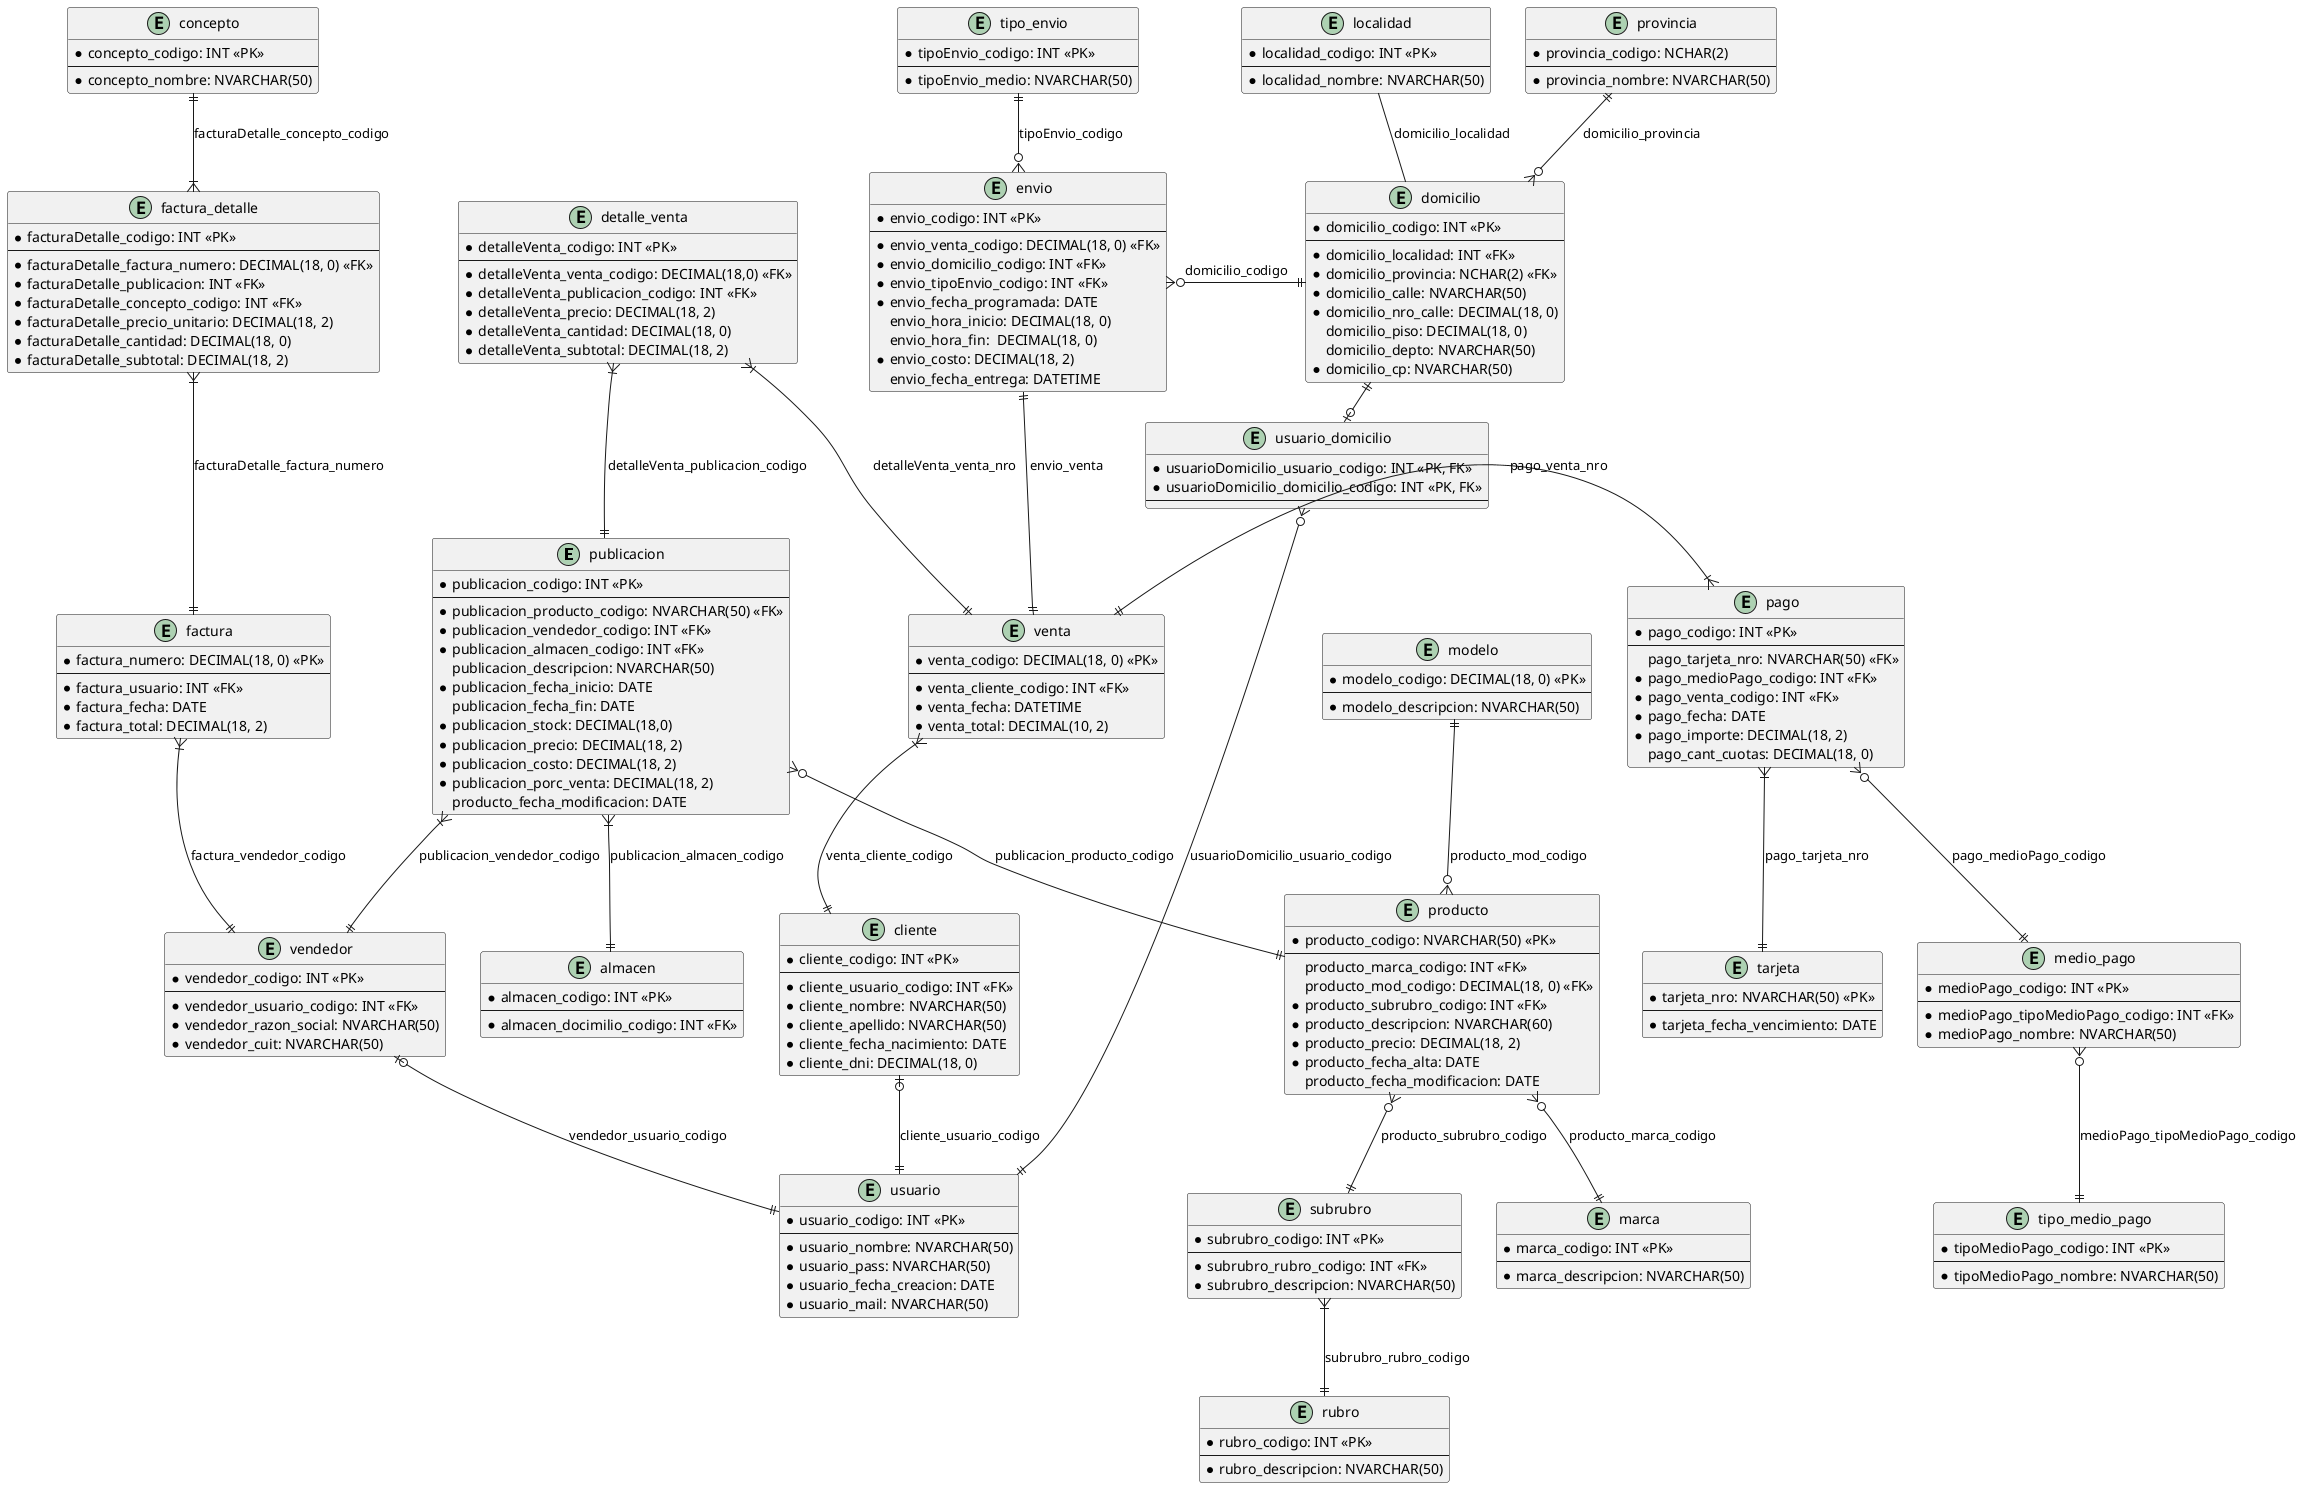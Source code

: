 @startuml diagrama-entidad-relacion-inicial

entity "publicacion" {
  * publicacion_codigo: INT <<PK>>
  --
    * publicacion_producto_codigo: NVARCHAR(50) <<FK>>
    * publicacion_vendedor_codigo: INT <<FK>>
    * publicacion_almacen_codigo: INT <<FK>>
    publicacion_descripcion: NVARCHAR(50)
    ' publicacion_fecha_alta: DATE | Preguntar!!!
    * publicacion_fecha_inicio: DATE
    publicacion_fecha_fin: DATE
    * publicacion_stock: DECIMAL(18,0)
    * publicacion_precio: DECIMAL(18, 2)
    * publicacion_costo: DECIMAL(18, 2)
    * publicacion_porc_venta: DECIMAL(18, 2)
    producto_fecha_modificacion: DATE
}

entity "producto" {
  * producto_codigo: NVARCHAR(50) <<PK>>
  --
    producto_marca_codigo: INT <<FK>>
    producto_mod_codigo: DECIMAL(18, 0) <<FK>>
    * producto_subrubro_codigo: INT <<FK>>
    * producto_descripcion: NVARCHAR(60)
    * producto_precio: DECIMAL(18, 2)
    * producto_fecha_alta: DATE
    producto_fecha_modificacion: DATE
}

entity "marca"{
  * marca_codigo: INT <<PK>>
  --
    * marca_descripcion: NVARCHAR(50)
}

entity "modelo"{
  * modelo_codigo: DECIMAL(18, 0) <<PK>>
  --
    * modelo_descripcion: NVARCHAR(50)
}

entity "subrubro" {
  * subrubro_codigo: INT <<PK>>
  --
    * subrubro_rubro_codigo: INT <<FK>>
    * subrubro_descripcion: NVARCHAR(50)
}

entity "rubro" {
  * rubro_codigo: INT <<PK>>
  --
    * rubro_descripcion: NVARCHAR(50)
}

entity "vendedor" {
  * vendedor_codigo: INT <<PK>>
  --
    * vendedor_usuario_codigo: INT <<FK>>
    * vendedor_razon_social: NVARCHAR(50) 
    * vendedor_cuit: NVARCHAR(50)
}

entity "almacen" {
  * almacen_codigo: INT <<PK>>
  --
    * almacen_docimilio_codigo: INT <<FK>>
}

entity "venta" {
  * venta_codigo: DECIMAL(18, 0) <<PK>>
  --
    * venta_cliente_codigo: INT <<FK>>
    * venta_fecha: DATETIME
    * venta_total: DECIMAL(10, 2)
}

entity "detalle_venta" {
  * detalleVenta_codigo: INT <<PK>>
  --
    * detalleVenta_venta_codigo: DECIMAL(18,0) <<FK>>
    * detalleVenta_publicacion_codigo: INT <<FK>>
    * detalleVenta_precio: DECIMAL(18, 2)
    * detalleVenta_cantidad: DECIMAL(18, 0)
    * detalleVenta_subtotal: DECIMAL(18, 2)
}

entity "cliente" {
  * cliente_codigo: INT <<PK>>
  --
    * cliente_usuario_codigo: INT <<FK>> 
    * cliente_nombre: NVARCHAR(50)
    * cliente_apellido: NVARCHAR(50)
    * cliente_fecha_nacimiento: DATE
    * cliente_dni: DECIMAL(18, 0)
}

entity "pago" {
  * pago_codigo: INT <<PK>>
  --
    pago_tarjeta_nro: NVARCHAR(50) <<FK>>
    * pago_medioPago_codigo: INT <<FK>>
    * pago_venta_codigo: INT <<FK>>
    * pago_fecha: DATE
    * pago_importe: DECIMAL(18, 2)
    pago_cant_cuotas: DECIMAL(18, 0)
    ' y para otros tipos de pago que no sean la tarjeta?
}

entity "tarjeta" {
  * tarjeta_nro: NVARCHAR(50) <<PK>>
  --
    * tarjeta_fecha_vencimiento: DATE
}

entity "medio_pago" {
  * medioPago_codigo: INT <<PK>>
  --
   * medioPago_tipoMedioPago_codigo: INT <<FK>>
   * medioPago_nombre: NVARCHAR(50)
}

entity "tipo_medio_pago" {
  * tipoMedioPago_codigo: INT <<PK>>
  --
    * tipoMedioPago_nombre: NVARCHAR(50)
}

entity "usuario" {
  * usuario_codigo: INT <<PK>>
  --
    * usuario_nombre: NVARCHAR(50)
    * usuario_pass: NVARCHAR(50)
    * usuario_fecha_creacion: DATE
    * usuario_mail: NVARCHAR(50)
    ' Un usuario puede tener mas de un mail?
}

entity "domicilio" {
  * domicilio_codigo: INT <<PK>>
  --
    * domicilio_localidad: INT <<FK>>
    * domicilio_provincia: NCHAR(2) <<FK>>
    * domicilio_calle: NVARCHAR(50)
    * domicilio_nro_calle: DECIMAL(18, 0)
    domicilio_piso: DECIMAL(18, 0)
    domicilio_depto: NVARCHAR(50)
    * domicilio_cp: NVARCHAR(50)
}

entity "usuario_domicilio" {
  * usuarioDomicilio_usuario_codigo: INT <<PK, FK>>
  * usuarioDomicilio_domicilio_codigo: INT <<PK, FK>>
  --
}

entity "localidad" {
  * localidad_codigo: INT <<PK>>
  --
    * localidad_nombre: NVARCHAR(50) 
}

entity "provincia"{
  * provincia_codigo: NCHAR(2)
  --
    * provincia_nombre: NVARCHAR(50)
}

entity "envio" {
  * envio_codigo: INT <<PK>>
  --
   * envio_venta_codigo: DECIMAL(18, 0) <<FK>>
   * envio_domicilio_codigo: INT <<FK>>
   * envio_tipoEnvio_codigo: INT <<FK>>
   * envio_fecha_programada: DATE
   envio_hora_inicio: DECIMAL(18, 0)
   envio_hora_fin:  DECIMAL(18, 0)
   * envio_costo: DECIMAL(18, 2)
   envio_fecha_entrega: DATETIME
   ' estado?
}

entity "tipo_envio" {
  * tipoEnvio_codigo: INT <<PK>>
  --
    * tipoEnvio_medio: NVARCHAR(50)
}

entity "factura" {
  * factura_numero: DECIMAL(18, 0) <<PK>>
  --
    * factura_usuario: INT <<FK>> 
    * factura_fecha: DATE
    * factura_total: DECIMAL(18, 2)
}

entity "factura_detalle" {
  * facturaDetalle_codigo: INT <<PK>>
  --
    * facturaDetalle_factura_numero: DECIMAL(18, 0) <<FK>>
    * facturaDetalle_publicacion: INT <<FK>> 
    * facturaDetalle_concepto_codigo: INT <<FK>>
    * facturaDetalle_precio_unitario: DECIMAL(18, 2)
    * facturaDetalle_cantidad: DECIMAL(18, 0)
    * facturaDetalle_subtotal: DECIMAL(18, 2)
}

entity "concepto" {
  * concepto_codigo: INT <<PK>>
  --
    * concepto_nombre: NVARCHAR(50)
}

concepto ||--|{ factura_detalle: "facturaDetalle_concepto_codigo"
factura_detalle }|--|| factura: "facturaDetalle_factura_numero"

publicacion }o--|| producto : "publicacion_producto_codigo"
producto }o--|| subrubro : "producto_subrubro_codigo"
producto }o--|| marca : "producto_marca_codigo"
subrubro }|--|| rubro : "subrubro_rubro_codigo"

publicacion }|--|| vendedor : "publicacion_vendedor_codigo"
publicacion }|--|| almacen : "publicacion_almacen_codigo"

venta }|--|| cliente : "venta_cliente_codigo"
detalle_venta }|--|| venta : "detalleVenta_venta_nro"
detalle_venta }|--|| publicacion : "detalleVenta_publicacion_codigo"

pago }|-left-|| venta : "pago_venta_nro"
factura }|--|| vendedor : "factura_vendedor_codigo"

domicilio }o-up-|| provincia: "domicilio_provincia"
domicilio -up- localidad: "domicilio_localidad"

usuario_domicilio |o-left-|| domicilio: "usuarioDomicilio_domicilio_codigo"
usuario_domicilio }o--|| usuario: "usuarioDomicilio_usuario_codigo"
modelo ||--o{ producto: "producto_mod_codigo"
vendedor |o--|| usuario: "vendedor_usuario_codigo"
cliente |o--|| usuario: "cliente_usuario_codigo" 

envio }o-up-|| tipo_envio : "tipoEnvio_codigo"
envio }o-right-|| domicilio : "domicilio_codigo"
envio ||--|| venta : "envio_venta"

pago }o--|| medio_pago : "pago_medioPago_codigo"
medio_pago }o--|| tipo_medio_pago : "medioPago_tipoMedioPago_codigo"
pago }|--|| tarjeta: "pago_tarjeta_nro"

@enduml